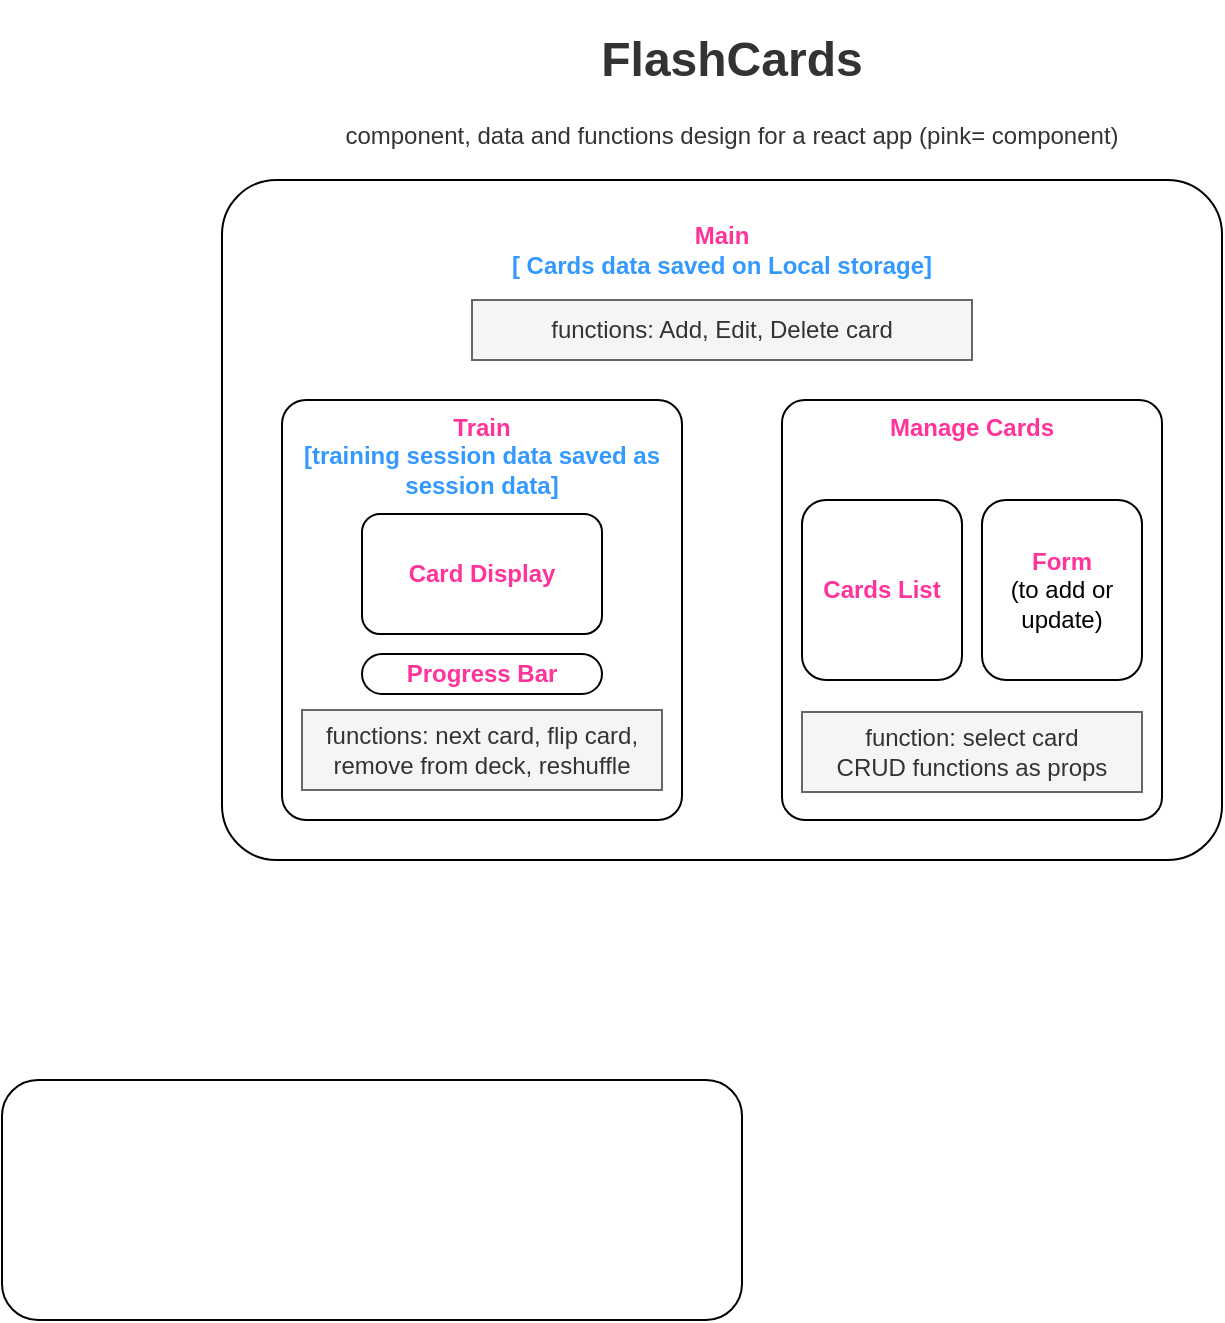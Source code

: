 <mxfile version="16.0.0" type="device"><diagram id="dlv7q9VN2OhBGB5s2ofe" name="Page-1"><mxGraphModel dx="1523" dy="1463" grid="1" gridSize="10" guides="1" tooltips="1" connect="1" arrows="1" fold="1" page="1" pageScale="1" pageWidth="850" pageHeight="1100" math="0" shadow="0"><root><mxCell id="0"/><mxCell id="1" parent="0"/><mxCell id="6p_j4NiiyptMLGXgOMdM-1" value="&lt;br&gt;&lt;b&gt;&lt;font color=&quot;#ff3399&quot;&gt;Main&lt;/font&gt;&lt;br&gt;&lt;/b&gt;&lt;font color=&quot;#3399ff&quot;&gt;&lt;b&gt;[ Cards data saved on Local storage]&lt;/b&gt;&lt;/font&gt;" style="rounded=1;whiteSpace=wrap;html=1;verticalAlign=top;arcSize=8;" parent="1" vertex="1"><mxGeometry x="80" y="10" width="500" height="340" as="geometry"/></mxCell><mxCell id="6p_j4NiiyptMLGXgOMdM-2" value="" style="rounded=1;whiteSpace=wrap;html=1;" parent="1" vertex="1"><mxGeometry x="-30" y="460" width="370" height="120" as="geometry"/></mxCell><mxCell id="zd6vOnozp6LW2lkbSAAl-1" value="&lt;b&gt;&lt;font color=&quot;#ff3399&quot;&gt;Train&lt;/font&gt;&lt;br&gt;&lt;/b&gt;&lt;font color=&quot;#3399ff&quot;&gt;&lt;b&gt;[training session data saved as session data]&lt;/b&gt;&lt;/font&gt;" style="rounded=1;whiteSpace=wrap;html=1;arcSize=6;verticalAlign=top;" vertex="1" parent="1"><mxGeometry x="110" y="120" width="200" height="210" as="geometry"/></mxCell><mxCell id="zd6vOnozp6LW2lkbSAAl-2" value="&lt;b&gt;&lt;font color=&quot;#ff3399&quot;&gt;Manage Cards&lt;br&gt;&lt;/font&gt;&lt;/b&gt;" style="rounded=1;whiteSpace=wrap;html=1;arcSize=6;verticalAlign=top;" vertex="1" parent="1"><mxGeometry x="360" y="120" width="190" height="210" as="geometry"/></mxCell><mxCell id="zd6vOnozp6LW2lkbSAAl-3" value="functions: Add, Edit, Delete card" style="rounded=0;whiteSpace=wrap;html=1;fillColor=#f5f5f5;fontColor=#333333;strokeColor=#666666;" vertex="1" parent="1"><mxGeometry x="205" y="70" width="250" height="30" as="geometry"/></mxCell><mxCell id="zd6vOnozp6LW2lkbSAAl-4" value="&lt;b&gt;&lt;font color=&quot;#ff3399&quot;&gt;Card Display&lt;/font&gt;&lt;br&gt;&lt;/b&gt;" style="rounded=1;whiteSpace=wrap;html=1;" vertex="1" parent="1"><mxGeometry x="150" y="177" width="120" height="60" as="geometry"/></mxCell><mxCell id="zd6vOnozp6LW2lkbSAAl-5" value="functions: next card, flip card, remove from deck, reshuffle" style="rounded=0;whiteSpace=wrap;html=1;fillColor=#f5f5f5;fontColor=#333333;strokeColor=#666666;" vertex="1" parent="1"><mxGeometry x="120" y="275" width="180" height="40" as="geometry"/></mxCell><mxCell id="zd6vOnozp6LW2lkbSAAl-6" value="function: select card&lt;br&gt;CRUD functions as props" style="rounded=0;whiteSpace=wrap;html=1;fillColor=#f5f5f5;fontColor=#333333;strokeColor=#666666;" vertex="1" parent="1"><mxGeometry x="370" y="276" width="170" height="40" as="geometry"/></mxCell><mxCell id="zd6vOnozp6LW2lkbSAAl-7" value="&lt;b&gt;&lt;font color=&quot;#ff3399&quot;&gt;Cards List&lt;/font&gt;&lt;/b&gt;" style="rounded=1;whiteSpace=wrap;html=1;" vertex="1" parent="1"><mxGeometry x="370" y="170" width="80" height="90" as="geometry"/></mxCell><mxCell id="zd6vOnozp6LW2lkbSAAl-8" value="&lt;b&gt;&lt;font color=&quot;#ff3399&quot;&gt;Form&lt;/font&gt;&lt;/b&gt;&lt;br&gt;(to add or update)" style="rounded=1;whiteSpace=wrap;html=1;" vertex="1" parent="1"><mxGeometry x="460" y="170" width="80" height="90" as="geometry"/></mxCell><mxCell id="zd6vOnozp6LW2lkbSAAl-9" value="&lt;b&gt;Progress Bar&lt;br&gt;&lt;/b&gt;" style="rounded=1;whiteSpace=wrap;html=1;arcSize=50;fontColor=#FF3399;" vertex="1" parent="1"><mxGeometry x="150" y="247" width="120" height="20" as="geometry"/></mxCell><mxCell id="zd6vOnozp6LW2lkbSAAl-12" value="&lt;h1&gt;FlashCards&lt;/h1&gt;&lt;div&gt;component, data and functions design for a react app (pink= component)&lt;/div&gt;" style="text;html=1;strokeColor=none;fillColor=none;spacing=5;spacingTop=-20;whiteSpace=wrap;overflow=hidden;rounded=0;fontColor=#333333;align=center;" vertex="1" parent="1"><mxGeometry x="110" y="-70" width="450" height="120" as="geometry"/></mxCell></root></mxGraphModel></diagram></mxfile>